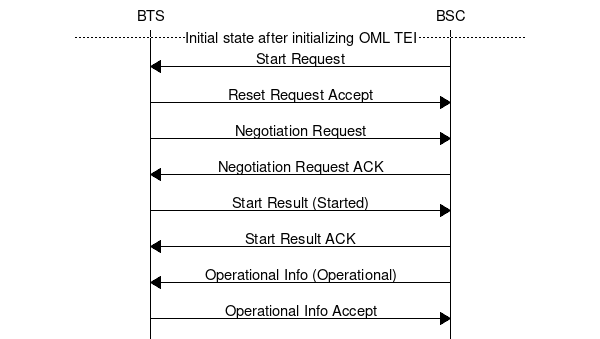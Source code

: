 msc {
	bts [label="BTS"], bsc [label="BSC"];
	# this is for the Central Function Object
	---		[label="Initial state after initializing OML TEI"];

	bts <= bsc	[label="Start Request"];
	bts => bsc	[label="Reset Request Accept"];

	bts => bsc	[label="Negotiation Request"];
	bts <= bsc	[label="Negotiation Request ACK"];

	bts => bsc	[label="Start Result (Started)"];
	bts <= bsc	[label="Start Result ACK"];

	bts <= bsc	[label="Operational Info (Operational)"];
	bts => bsc	[label="Operational Info Accept"];

	# continue with IS, TRXC, TF
}
